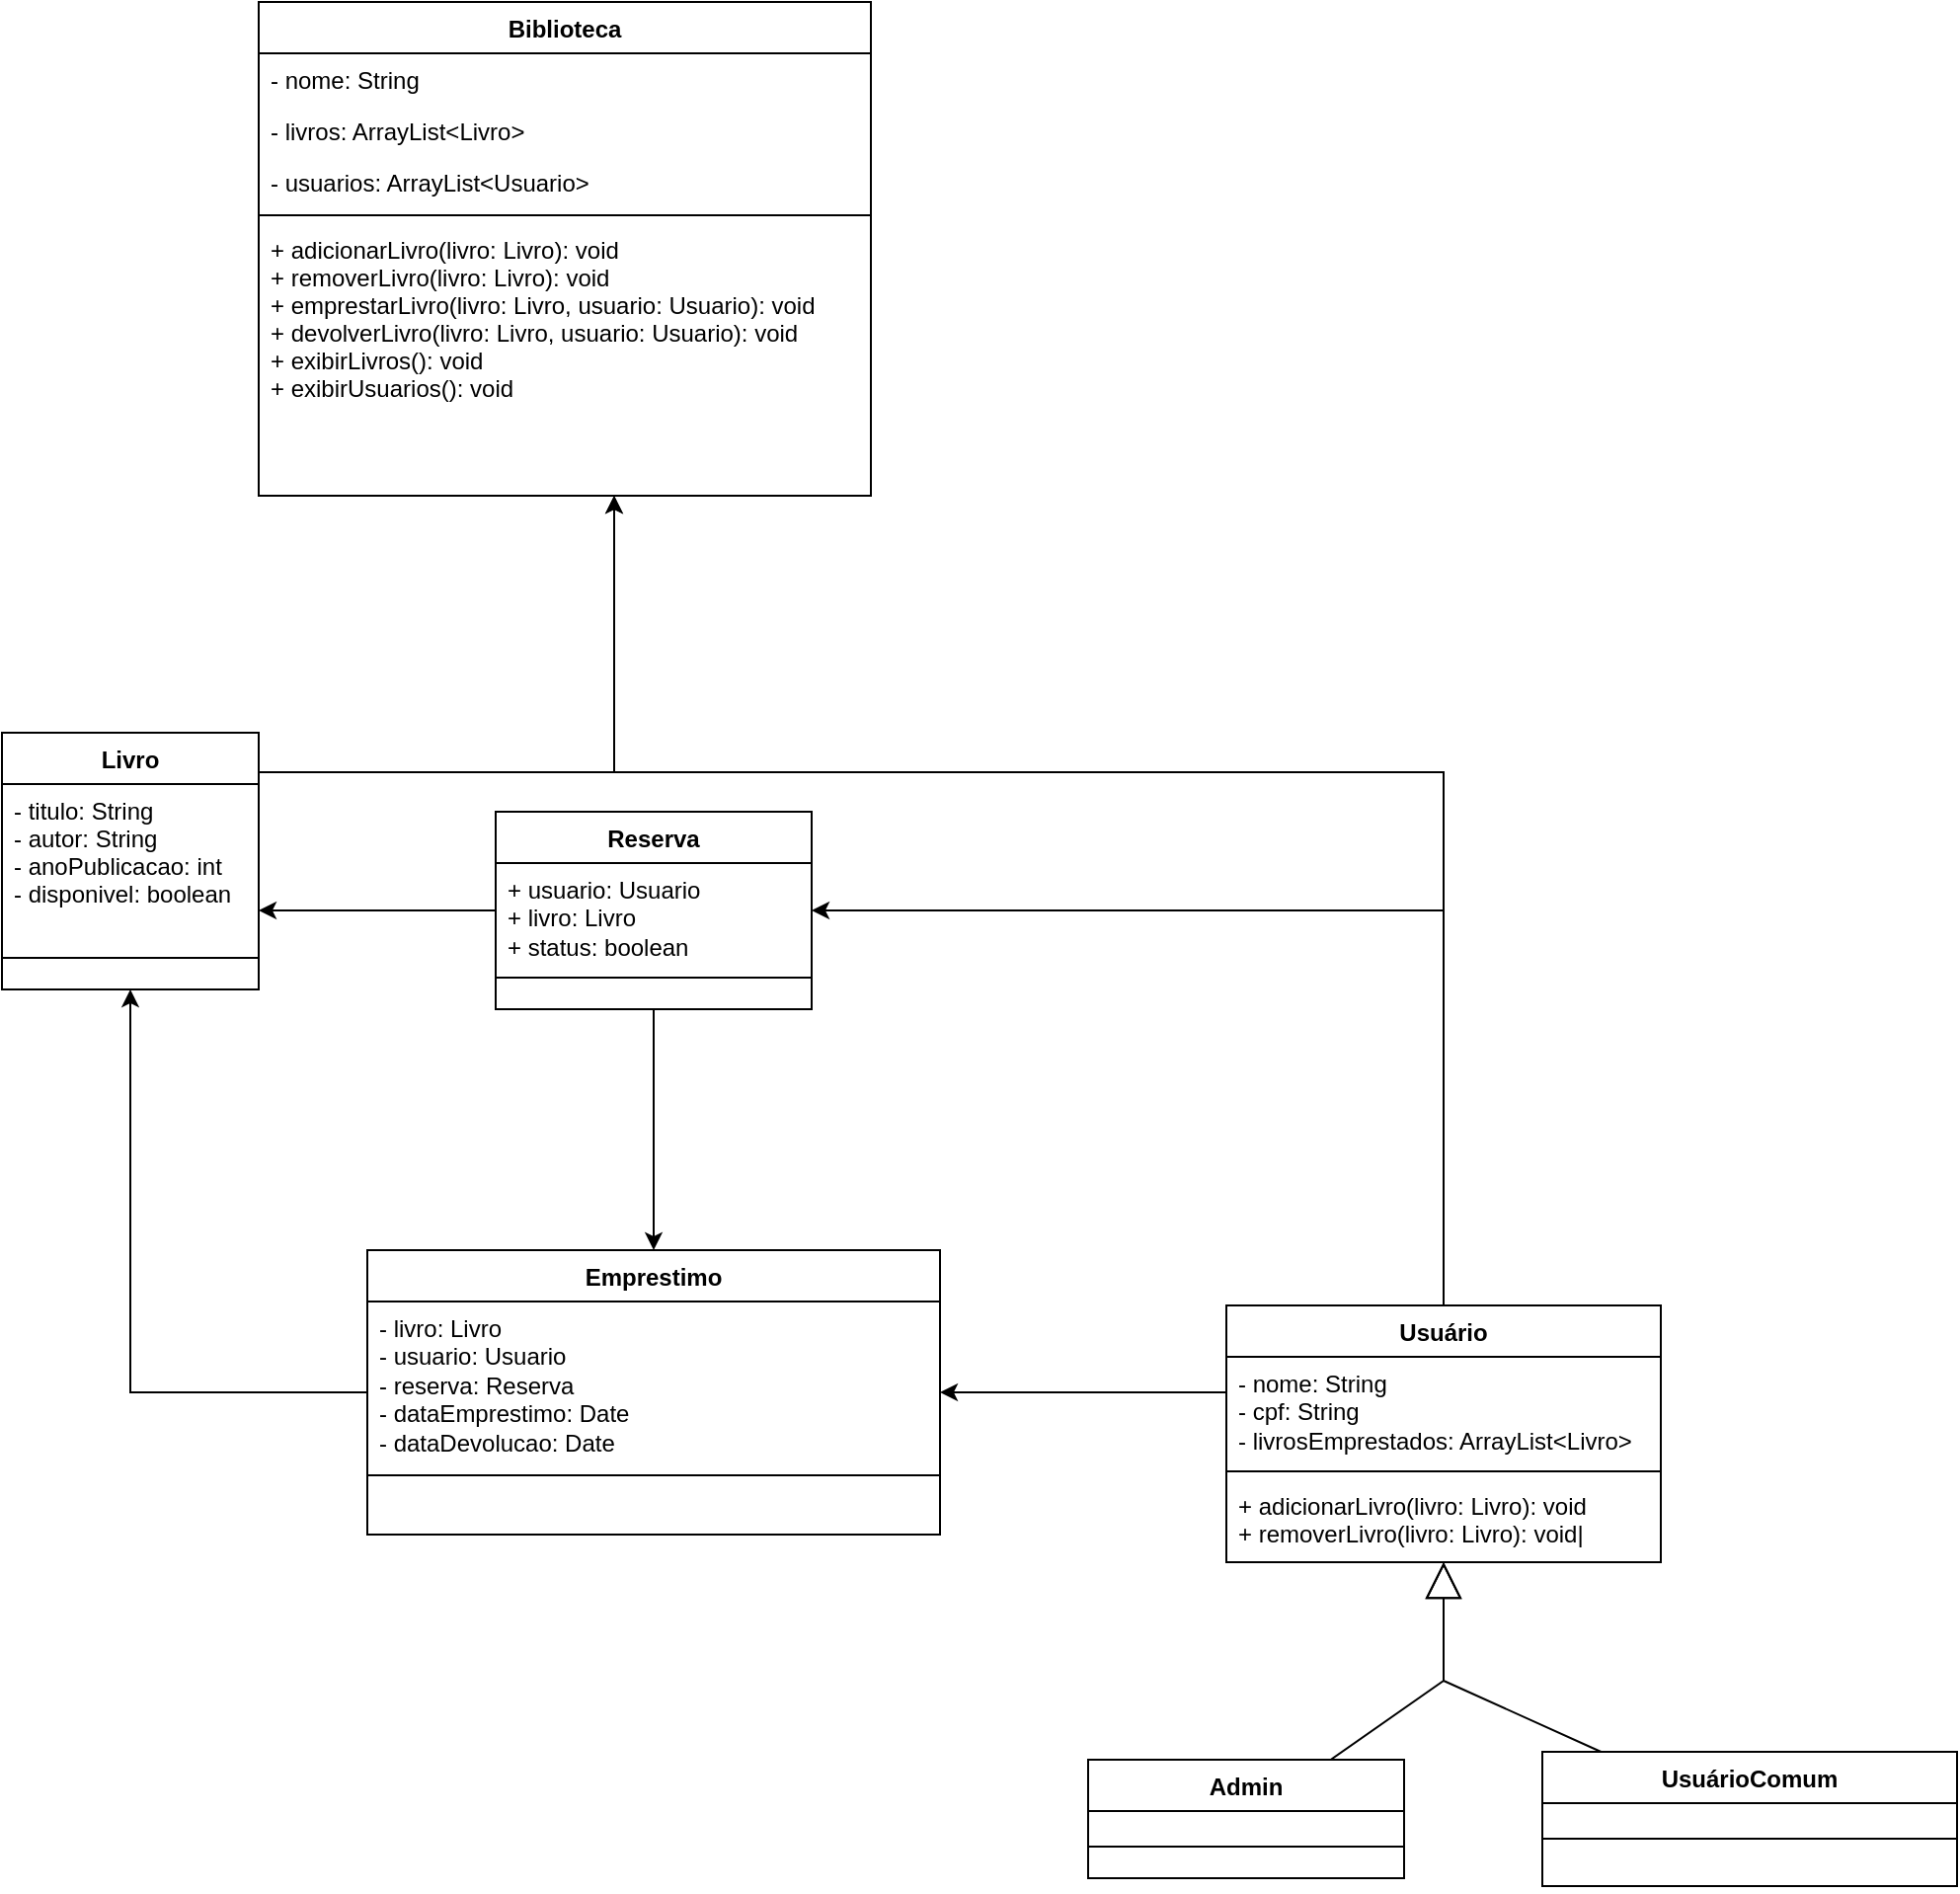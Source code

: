 <mxfile version="21.0.6" type="device"><diagram id="C5RBs43oDa-KdzZeNtuy" name="Page-1"><mxGraphModel dx="1434" dy="743" grid="1" gridSize="10" guides="1" tooltips="1" connect="1" arrows="1" fold="1" page="1" pageScale="1" pageWidth="827" pageHeight="1169" math="0" shadow="0"><root><mxCell id="WIyWlLk6GJQsqaUBKTNV-0"/><mxCell id="WIyWlLk6GJQsqaUBKTNV-1" parent="WIyWlLk6GJQsqaUBKTNV-0"/><mxCell id="zkfFHV4jXpPFQw0GAbJ--0" value="Biblioteca" style="swimlane;fontStyle=1;align=center;verticalAlign=top;childLayout=stackLayout;horizontal=1;startSize=26;horizontalStack=0;resizeParent=1;resizeLast=0;collapsible=1;marginBottom=0;rounded=0;shadow=0;strokeWidth=1;" parent="WIyWlLk6GJQsqaUBKTNV-1" vertex="1"><mxGeometry x="220" y="100" width="310" height="250" as="geometry"><mxRectangle x="230" y="140" width="160" height="26" as="alternateBounds"/></mxGeometry></mxCell><mxCell id="zkfFHV4jXpPFQw0GAbJ--1" value="- nome: String" style="text;align=left;verticalAlign=top;spacingLeft=4;spacingRight=4;overflow=hidden;rotatable=0;points=[[0,0.5],[1,0.5]];portConstraint=eastwest;" parent="zkfFHV4jXpPFQw0GAbJ--0" vertex="1"><mxGeometry y="26" width="310" height="26" as="geometry"/></mxCell><mxCell id="zkfFHV4jXpPFQw0GAbJ--2" value="- livros: ArrayList&lt;Livro&gt;" style="text;align=left;verticalAlign=top;spacingLeft=4;spacingRight=4;overflow=hidden;rotatable=0;points=[[0,0.5],[1,0.5]];portConstraint=eastwest;rounded=0;shadow=0;html=0;" parent="zkfFHV4jXpPFQw0GAbJ--0" vertex="1"><mxGeometry y="52" width="310" height="26" as="geometry"/></mxCell><mxCell id="zkfFHV4jXpPFQw0GAbJ--3" value="- usuarios: ArrayList&lt;Usuario&gt;" style="text;align=left;verticalAlign=top;spacingLeft=4;spacingRight=4;overflow=hidden;rotatable=0;points=[[0,0.5],[1,0.5]];portConstraint=eastwest;rounded=0;shadow=0;html=0;" parent="zkfFHV4jXpPFQw0GAbJ--0" vertex="1"><mxGeometry y="78" width="310" height="26" as="geometry"/></mxCell><mxCell id="zkfFHV4jXpPFQw0GAbJ--4" value="" style="line;html=1;strokeWidth=1;align=left;verticalAlign=middle;spacingTop=-1;spacingLeft=3;spacingRight=3;rotatable=0;labelPosition=right;points=[];portConstraint=eastwest;" parent="zkfFHV4jXpPFQw0GAbJ--0" vertex="1"><mxGeometry y="104" width="310" height="8" as="geometry"/></mxCell><mxCell id="zkfFHV4jXpPFQw0GAbJ--5" value="+ adicionarLivro(livro: Livro): void&#10;+ removerLivro(livro: Livro): void&#10;+ emprestarLivro(livro: Livro, usuario: Usuario): void &#10;+ devolverLivro(livro: Livro, usuario: Usuario): void &#10;+ exibirLivros(): void &#10;+ exibirUsuarios(): void " style="text;align=left;verticalAlign=top;spacingLeft=4;spacingRight=4;overflow=hidden;rotatable=0;points=[[0,0.5],[1,0.5]];portConstraint=eastwest;" parent="zkfFHV4jXpPFQw0GAbJ--0" vertex="1"><mxGeometry y="112" width="310" height="138" as="geometry"/></mxCell><mxCell id="uicI1Uoht8X2rcUAeo3M-23" style="edgeStyle=orthogonalEdgeStyle;rounded=0;orthogonalLoop=1;jettySize=auto;html=1;" edge="1" parent="WIyWlLk6GJQsqaUBKTNV-1" source="zkfFHV4jXpPFQw0GAbJ--17" target="zkfFHV4jXpPFQw0GAbJ--5"><mxGeometry relative="1" as="geometry"><Array as="points"><mxPoint x="400" y="490"/></Array></mxGeometry></mxCell><mxCell id="zkfFHV4jXpPFQw0GAbJ--17" value="Livro" style="swimlane;fontStyle=1;align=center;verticalAlign=top;childLayout=stackLayout;horizontal=1;startSize=26;horizontalStack=0;resizeParent=1;resizeLast=0;collapsible=1;marginBottom=0;rounded=0;shadow=0;strokeWidth=1;" parent="WIyWlLk6GJQsqaUBKTNV-1" vertex="1"><mxGeometry x="90" y="470" width="130" height="130" as="geometry"><mxRectangle x="550" y="140" width="160" height="26" as="alternateBounds"/></mxGeometry></mxCell><mxCell id="zkfFHV4jXpPFQw0GAbJ--19" value="- titulo: String &#10;- autor: String &#10;- anoPublicacao: int&#10;- disponivel: boolean" style="text;align=left;verticalAlign=top;spacingLeft=4;spacingRight=4;overflow=hidden;rotatable=0;points=[[0,0.5],[1,0.5]];portConstraint=eastwest;rounded=0;shadow=0;html=0;" parent="zkfFHV4jXpPFQw0GAbJ--17" vertex="1"><mxGeometry y="26" width="130" height="84" as="geometry"/></mxCell><mxCell id="zkfFHV4jXpPFQw0GAbJ--23" value="" style="line;html=1;strokeWidth=1;align=left;verticalAlign=middle;spacingTop=-1;spacingLeft=3;spacingRight=3;rotatable=0;labelPosition=right;points=[];portConstraint=eastwest;" parent="zkfFHV4jXpPFQw0GAbJ--17" vertex="1"><mxGeometry y="110" width="130" height="8" as="geometry"/></mxCell><mxCell id="uicI1Uoht8X2rcUAeo3M-17" style="edgeStyle=orthogonalEdgeStyle;rounded=0;orthogonalLoop=1;jettySize=auto;html=1;" edge="1" parent="WIyWlLk6GJQsqaUBKTNV-1" source="uicI1Uoht8X2rcUAeo3M-2" target="zkfFHV4jXpPFQw0GAbJ--0"><mxGeometry relative="1" as="geometry"><Array as="points"><mxPoint x="400" y="490"/></Array></mxGeometry></mxCell><mxCell id="uicI1Uoht8X2rcUAeo3M-26" style="edgeStyle=orthogonalEdgeStyle;rounded=0;orthogonalLoop=1;jettySize=auto;html=1;" edge="1" parent="WIyWlLk6GJQsqaUBKTNV-1" source="uicI1Uoht8X2rcUAeo3M-2" target="uicI1Uoht8X2rcUAeo3M-18"><mxGeometry relative="1" as="geometry"><Array as="points"><mxPoint x="820" y="560"/></Array></mxGeometry></mxCell><mxCell id="uicI1Uoht8X2rcUAeo3M-33" style="edgeStyle=orthogonalEdgeStyle;rounded=0;orthogonalLoop=1;jettySize=auto;html=1;" edge="1" parent="WIyWlLk6GJQsqaUBKTNV-1" source="uicI1Uoht8X2rcUAeo3M-2" target="uicI1Uoht8X2rcUAeo3M-27"><mxGeometry relative="1" as="geometry"><Array as="points"><mxPoint x="680" y="804"/><mxPoint x="680" y="804"/></Array></mxGeometry></mxCell><mxCell id="uicI1Uoht8X2rcUAeo3M-2" value="Usuário" style="swimlane;fontStyle=1;align=center;verticalAlign=top;childLayout=stackLayout;horizontal=1;startSize=26;horizontalStack=0;resizeParent=1;resizeParentMax=0;resizeLast=0;collapsible=1;marginBottom=0;whiteSpace=wrap;html=1;" vertex="1" parent="WIyWlLk6GJQsqaUBKTNV-1"><mxGeometry x="710" y="760" width="220" height="130" as="geometry"/></mxCell><mxCell id="uicI1Uoht8X2rcUAeo3M-3" value="- nome: String&lt;br&gt;- cpf: String   &lt;br&gt;- livrosEmprestados: ArrayList&amp;lt;Livro&amp;gt;" style="text;strokeColor=none;fillColor=none;align=left;verticalAlign=top;spacingLeft=4;spacingRight=4;overflow=hidden;rotatable=0;points=[[0,0.5],[1,0.5]];portConstraint=eastwest;whiteSpace=wrap;html=1;" vertex="1" parent="uicI1Uoht8X2rcUAeo3M-2"><mxGeometry y="26" width="220" height="54" as="geometry"/></mxCell><mxCell id="uicI1Uoht8X2rcUAeo3M-4" value="" style="line;strokeWidth=1;fillColor=none;align=left;verticalAlign=middle;spacingTop=-1;spacingLeft=3;spacingRight=3;rotatable=0;labelPosition=right;points=[];portConstraint=eastwest;strokeColor=inherit;" vertex="1" parent="uicI1Uoht8X2rcUAeo3M-2"><mxGeometry y="80" width="220" height="8" as="geometry"/></mxCell><mxCell id="uicI1Uoht8X2rcUAeo3M-5" value="+ adicionarLivro(livro: Livro): void&lt;div style=&quot;border-color: var(--border-color);&quot;&gt;+ removerLivro(livro: Livro): void|&lt;/div&gt;" style="text;strokeColor=none;fillColor=none;align=left;verticalAlign=top;spacingLeft=4;spacingRight=4;overflow=hidden;rotatable=0;points=[[0,0.5],[1,0.5]];portConstraint=eastwest;whiteSpace=wrap;html=1;" vertex="1" parent="uicI1Uoht8X2rcUAeo3M-2"><mxGeometry y="88" width="220" height="42" as="geometry"/></mxCell><mxCell id="uicI1Uoht8X2rcUAeo3M-6" value="Admin" style="swimlane;fontStyle=1;align=center;verticalAlign=top;childLayout=stackLayout;horizontal=1;startSize=26;horizontalStack=0;resizeParent=1;resizeParentMax=0;resizeLast=0;collapsible=1;marginBottom=0;whiteSpace=wrap;html=1;" vertex="1" parent="WIyWlLk6GJQsqaUBKTNV-1"><mxGeometry x="640" y="990" width="160" height="60" as="geometry"/></mxCell><mxCell id="uicI1Uoht8X2rcUAeo3M-7" value="&amp;nbsp;" style="text;strokeColor=none;fillColor=none;align=left;verticalAlign=top;spacingLeft=4;spacingRight=4;overflow=hidden;rotatable=0;points=[[0,0.5],[1,0.5]];portConstraint=eastwest;whiteSpace=wrap;html=1;" vertex="1" parent="uicI1Uoht8X2rcUAeo3M-6"><mxGeometry y="26" width="160" height="14" as="geometry"/></mxCell><mxCell id="uicI1Uoht8X2rcUAeo3M-8" value="" style="line;strokeWidth=1;fillColor=none;align=left;verticalAlign=middle;spacingTop=-1;spacingLeft=3;spacingRight=3;rotatable=0;labelPosition=right;points=[];portConstraint=eastwest;strokeColor=inherit;" vertex="1" parent="uicI1Uoht8X2rcUAeo3M-6"><mxGeometry y="40" width="160" height="8" as="geometry"/></mxCell><mxCell id="uicI1Uoht8X2rcUAeo3M-9" value="&amp;nbsp;" style="text;strokeColor=none;fillColor=none;align=left;verticalAlign=top;spacingLeft=4;spacingRight=4;overflow=hidden;rotatable=0;points=[[0,0.5],[1,0.5]];portConstraint=eastwest;whiteSpace=wrap;html=1;" vertex="1" parent="uicI1Uoht8X2rcUAeo3M-6"><mxGeometry y="48" width="160" height="12" as="geometry"/></mxCell><mxCell id="uicI1Uoht8X2rcUAeo3M-10" value="UsuárioComum" style="swimlane;fontStyle=1;align=center;verticalAlign=top;childLayout=stackLayout;horizontal=1;startSize=26;horizontalStack=0;resizeParent=1;resizeParentMax=0;resizeLast=0;collapsible=1;marginBottom=0;whiteSpace=wrap;html=1;" vertex="1" parent="WIyWlLk6GJQsqaUBKTNV-1"><mxGeometry x="870" y="986" width="210" height="68" as="geometry"/></mxCell><mxCell id="uicI1Uoht8X2rcUAeo3M-11" value="&amp;nbsp;" style="text;strokeColor=none;fillColor=none;align=left;verticalAlign=top;spacingLeft=4;spacingRight=4;overflow=hidden;rotatable=0;points=[[0,0.5],[1,0.5]];portConstraint=eastwest;whiteSpace=wrap;html=1;" vertex="1" parent="uicI1Uoht8X2rcUAeo3M-10"><mxGeometry y="26" width="210" height="14" as="geometry"/></mxCell><mxCell id="uicI1Uoht8X2rcUAeo3M-12" value="" style="line;strokeWidth=1;fillColor=none;align=left;verticalAlign=middle;spacingTop=-1;spacingLeft=3;spacingRight=3;rotatable=0;labelPosition=right;points=[];portConstraint=eastwest;strokeColor=inherit;" vertex="1" parent="uicI1Uoht8X2rcUAeo3M-10"><mxGeometry y="40" width="210" height="8" as="geometry"/></mxCell><mxCell id="uicI1Uoht8X2rcUAeo3M-13" value="&amp;nbsp;" style="text;strokeColor=none;fillColor=none;align=left;verticalAlign=top;spacingLeft=4;spacingRight=4;overflow=hidden;rotatable=0;points=[[0,0.5],[1,0.5]];portConstraint=eastwest;whiteSpace=wrap;html=1;" vertex="1" parent="uicI1Uoht8X2rcUAeo3M-10"><mxGeometry y="48" width="210" height="20" as="geometry"/></mxCell><mxCell id="uicI1Uoht8X2rcUAeo3M-14" value="" style="endArrow=block;endSize=16;endFill=0;html=1;rounded=0;" edge="1" parent="WIyWlLk6GJQsqaUBKTNV-1" source="uicI1Uoht8X2rcUAeo3M-6" target="uicI1Uoht8X2rcUAeo3M-2"><mxGeometry width="160" relative="1" as="geometry"><mxPoint x="710" y="950" as="sourcePoint"/><mxPoint x="870" y="950" as="targetPoint"/><Array as="points"><mxPoint x="820" y="950"/></Array></mxGeometry></mxCell><mxCell id="uicI1Uoht8X2rcUAeo3M-15" value="" style="endArrow=block;endSize=16;endFill=0;html=1;rounded=0;" edge="1" parent="WIyWlLk6GJQsqaUBKTNV-1" source="uicI1Uoht8X2rcUAeo3M-10"><mxGeometry width="160" relative="1" as="geometry"><mxPoint x="1000" y="890" as="sourcePoint"/><mxPoint x="820" y="890" as="targetPoint"/><Array as="points"><mxPoint x="820" y="950"/></Array><mxPoint as="offset"/></mxGeometry></mxCell><mxCell id="uicI1Uoht8X2rcUAeo3M-24" style="edgeStyle=orthogonalEdgeStyle;rounded=0;orthogonalLoop=1;jettySize=auto;html=1;" edge="1" parent="WIyWlLk6GJQsqaUBKTNV-1" source="uicI1Uoht8X2rcUAeo3M-18" target="zkfFHV4jXpPFQw0GAbJ--17"><mxGeometry relative="1" as="geometry"><Array as="points"><mxPoint x="240" y="560"/><mxPoint x="240" y="560"/></Array></mxGeometry></mxCell><mxCell id="uicI1Uoht8X2rcUAeo3M-31" style="edgeStyle=orthogonalEdgeStyle;rounded=0;orthogonalLoop=1;jettySize=auto;html=1;" edge="1" parent="WIyWlLk6GJQsqaUBKTNV-1" source="uicI1Uoht8X2rcUAeo3M-18" target="uicI1Uoht8X2rcUAeo3M-27"><mxGeometry relative="1" as="geometry"/></mxCell><mxCell id="uicI1Uoht8X2rcUAeo3M-18" value="Reserva" style="swimlane;fontStyle=1;align=center;verticalAlign=top;childLayout=stackLayout;horizontal=1;startSize=26;horizontalStack=0;resizeParent=1;resizeParentMax=0;resizeLast=0;collapsible=1;marginBottom=0;whiteSpace=wrap;html=1;" vertex="1" parent="WIyWlLk6GJQsqaUBKTNV-1"><mxGeometry x="340" y="510" width="160" height="100" as="geometry"/></mxCell><mxCell id="uicI1Uoht8X2rcUAeo3M-19" value="+ usuario: Usuario&lt;br&gt;+ livro: Livro&lt;br&gt;+ status: boolean" style="text;strokeColor=none;fillColor=none;align=left;verticalAlign=top;spacingLeft=4;spacingRight=4;overflow=hidden;rotatable=0;points=[[0,0.5],[1,0.5]];portConstraint=eastwest;whiteSpace=wrap;html=1;" vertex="1" parent="uicI1Uoht8X2rcUAeo3M-18"><mxGeometry y="26" width="160" height="54" as="geometry"/></mxCell><mxCell id="uicI1Uoht8X2rcUAeo3M-20" value="" style="line;strokeWidth=1;fillColor=none;align=left;verticalAlign=middle;spacingTop=-1;spacingLeft=3;spacingRight=3;rotatable=0;labelPosition=right;points=[];portConstraint=eastwest;strokeColor=inherit;" vertex="1" parent="uicI1Uoht8X2rcUAeo3M-18"><mxGeometry y="80" width="160" height="8" as="geometry"/></mxCell><mxCell id="uicI1Uoht8X2rcUAeo3M-21" value="&amp;nbsp;" style="text;strokeColor=none;fillColor=none;align=left;verticalAlign=top;spacingLeft=4;spacingRight=4;overflow=hidden;rotatable=0;points=[[0,0.5],[1,0.5]];portConstraint=eastwest;whiteSpace=wrap;html=1;" vertex="1" parent="uicI1Uoht8X2rcUAeo3M-18"><mxGeometry y="88" width="160" height="12" as="geometry"/></mxCell><mxCell id="uicI1Uoht8X2rcUAeo3M-32" style="edgeStyle=orthogonalEdgeStyle;rounded=0;orthogonalLoop=1;jettySize=auto;html=1;" edge="1" parent="WIyWlLk6GJQsqaUBKTNV-1" source="uicI1Uoht8X2rcUAeo3M-27" target="zkfFHV4jXpPFQw0GAbJ--17"><mxGeometry relative="1" as="geometry"/></mxCell><mxCell id="uicI1Uoht8X2rcUAeo3M-27" value="Emprestimo" style="swimlane;fontStyle=1;align=center;verticalAlign=top;childLayout=stackLayout;horizontal=1;startSize=26;horizontalStack=0;resizeParent=1;resizeParentMax=0;resizeLast=0;collapsible=1;marginBottom=0;whiteSpace=wrap;html=1;" vertex="1" parent="WIyWlLk6GJQsqaUBKTNV-1"><mxGeometry x="275" y="732" width="290" height="144" as="geometry"/></mxCell><mxCell id="uicI1Uoht8X2rcUAeo3M-28" value="- livro: Livro&amp;nbsp;&lt;br&gt;- usuario: Usuario&lt;br&gt;- reserva: Reserva&lt;br&gt;- dataEmprestimo: Date&lt;br&gt;- dataDevolucao: Date" style="text;strokeColor=none;fillColor=none;align=left;verticalAlign=top;spacingLeft=4;spacingRight=4;overflow=hidden;rotatable=0;points=[[0,0.5],[1,0.5]];portConstraint=eastwest;whiteSpace=wrap;html=1;" vertex="1" parent="uicI1Uoht8X2rcUAeo3M-27"><mxGeometry y="26" width="290" height="84" as="geometry"/></mxCell><mxCell id="uicI1Uoht8X2rcUAeo3M-29" value="" style="line;strokeWidth=1;fillColor=none;align=left;verticalAlign=middle;spacingTop=-1;spacingLeft=3;spacingRight=3;rotatable=0;labelPosition=right;points=[];portConstraint=eastwest;strokeColor=inherit;" vertex="1" parent="uicI1Uoht8X2rcUAeo3M-27"><mxGeometry y="110" width="290" height="8" as="geometry"/></mxCell><mxCell id="uicI1Uoht8X2rcUAeo3M-30" value="&amp;nbsp;" style="text;strokeColor=none;fillColor=none;align=left;verticalAlign=top;spacingLeft=4;spacingRight=4;overflow=hidden;rotatable=0;points=[[0,0.5],[1,0.5]];portConstraint=eastwest;whiteSpace=wrap;html=1;" vertex="1" parent="uicI1Uoht8X2rcUAeo3M-27"><mxGeometry y="118" width="290" height="26" as="geometry"/></mxCell></root></mxGraphModel></diagram></mxfile>